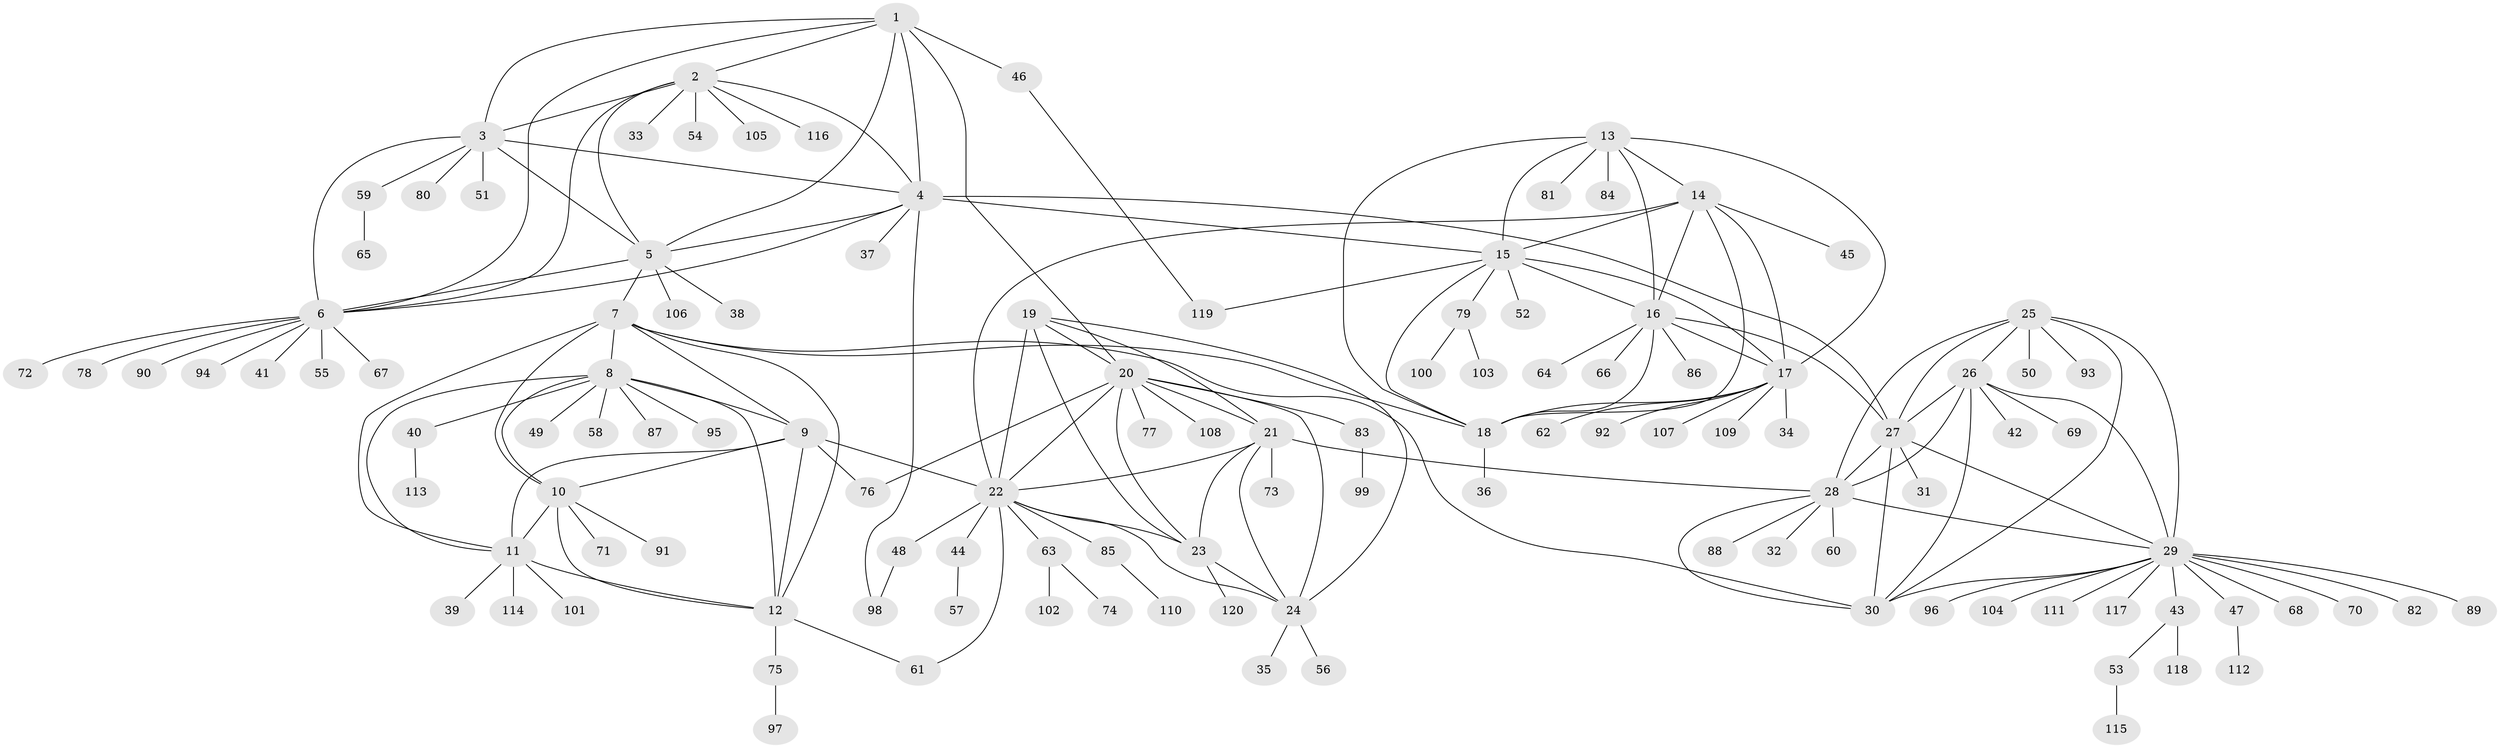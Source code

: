 // coarse degree distribution, {9: 0.02702702702702703, 11: 0.05405405405405406, 13: 0.02702702702702703, 10: 0.02702702702702703, 1: 0.8108108108108109, 2: 0.05405405405405406}
// Generated by graph-tools (version 1.1) at 2025/19/03/04/25 18:19:52]
// undirected, 120 vertices, 179 edges
graph export_dot {
graph [start="1"]
  node [color=gray90,style=filled];
  1;
  2;
  3;
  4;
  5;
  6;
  7;
  8;
  9;
  10;
  11;
  12;
  13;
  14;
  15;
  16;
  17;
  18;
  19;
  20;
  21;
  22;
  23;
  24;
  25;
  26;
  27;
  28;
  29;
  30;
  31;
  32;
  33;
  34;
  35;
  36;
  37;
  38;
  39;
  40;
  41;
  42;
  43;
  44;
  45;
  46;
  47;
  48;
  49;
  50;
  51;
  52;
  53;
  54;
  55;
  56;
  57;
  58;
  59;
  60;
  61;
  62;
  63;
  64;
  65;
  66;
  67;
  68;
  69;
  70;
  71;
  72;
  73;
  74;
  75;
  76;
  77;
  78;
  79;
  80;
  81;
  82;
  83;
  84;
  85;
  86;
  87;
  88;
  89;
  90;
  91;
  92;
  93;
  94;
  95;
  96;
  97;
  98;
  99;
  100;
  101;
  102;
  103;
  104;
  105;
  106;
  107;
  108;
  109;
  110;
  111;
  112;
  113;
  114;
  115;
  116;
  117;
  118;
  119;
  120;
  1 -- 2;
  1 -- 3;
  1 -- 4;
  1 -- 5;
  1 -- 6;
  1 -- 20;
  1 -- 46;
  2 -- 3;
  2 -- 4;
  2 -- 5;
  2 -- 6;
  2 -- 33;
  2 -- 54;
  2 -- 105;
  2 -- 116;
  3 -- 4;
  3 -- 5;
  3 -- 6;
  3 -- 51;
  3 -- 59;
  3 -- 80;
  4 -- 5;
  4 -- 6;
  4 -- 15;
  4 -- 27;
  4 -- 37;
  4 -- 98;
  5 -- 6;
  5 -- 7;
  5 -- 38;
  5 -- 106;
  6 -- 41;
  6 -- 55;
  6 -- 67;
  6 -- 72;
  6 -- 78;
  6 -- 90;
  6 -- 94;
  7 -- 8;
  7 -- 9;
  7 -- 10;
  7 -- 11;
  7 -- 12;
  7 -- 18;
  7 -- 30;
  8 -- 9;
  8 -- 10;
  8 -- 11;
  8 -- 12;
  8 -- 40;
  8 -- 49;
  8 -- 58;
  8 -- 87;
  8 -- 95;
  9 -- 10;
  9 -- 11;
  9 -- 12;
  9 -- 22;
  9 -- 76;
  10 -- 11;
  10 -- 12;
  10 -- 71;
  10 -- 91;
  11 -- 12;
  11 -- 39;
  11 -- 101;
  11 -- 114;
  12 -- 61;
  12 -- 75;
  13 -- 14;
  13 -- 15;
  13 -- 16;
  13 -- 17;
  13 -- 18;
  13 -- 81;
  13 -- 84;
  14 -- 15;
  14 -- 16;
  14 -- 17;
  14 -- 18;
  14 -- 22;
  14 -- 45;
  15 -- 16;
  15 -- 17;
  15 -- 18;
  15 -- 52;
  15 -- 79;
  15 -- 119;
  16 -- 17;
  16 -- 18;
  16 -- 27;
  16 -- 64;
  16 -- 66;
  16 -- 86;
  17 -- 18;
  17 -- 34;
  17 -- 62;
  17 -- 92;
  17 -- 107;
  17 -- 109;
  18 -- 36;
  19 -- 20;
  19 -- 21;
  19 -- 22;
  19 -- 23;
  19 -- 24;
  20 -- 21;
  20 -- 22;
  20 -- 23;
  20 -- 24;
  20 -- 76;
  20 -- 77;
  20 -- 83;
  20 -- 108;
  21 -- 22;
  21 -- 23;
  21 -- 24;
  21 -- 28;
  21 -- 73;
  22 -- 23;
  22 -- 24;
  22 -- 44;
  22 -- 48;
  22 -- 61;
  22 -- 63;
  22 -- 85;
  23 -- 24;
  23 -- 120;
  24 -- 35;
  24 -- 56;
  25 -- 26;
  25 -- 27;
  25 -- 28;
  25 -- 29;
  25 -- 30;
  25 -- 50;
  25 -- 93;
  26 -- 27;
  26 -- 28;
  26 -- 29;
  26 -- 30;
  26 -- 42;
  26 -- 69;
  27 -- 28;
  27 -- 29;
  27 -- 30;
  27 -- 31;
  28 -- 29;
  28 -- 30;
  28 -- 32;
  28 -- 60;
  28 -- 88;
  29 -- 30;
  29 -- 43;
  29 -- 47;
  29 -- 68;
  29 -- 70;
  29 -- 82;
  29 -- 89;
  29 -- 96;
  29 -- 104;
  29 -- 111;
  29 -- 117;
  40 -- 113;
  43 -- 53;
  43 -- 118;
  44 -- 57;
  46 -- 119;
  47 -- 112;
  48 -- 98;
  53 -- 115;
  59 -- 65;
  63 -- 74;
  63 -- 102;
  75 -- 97;
  79 -- 100;
  79 -- 103;
  83 -- 99;
  85 -- 110;
}
